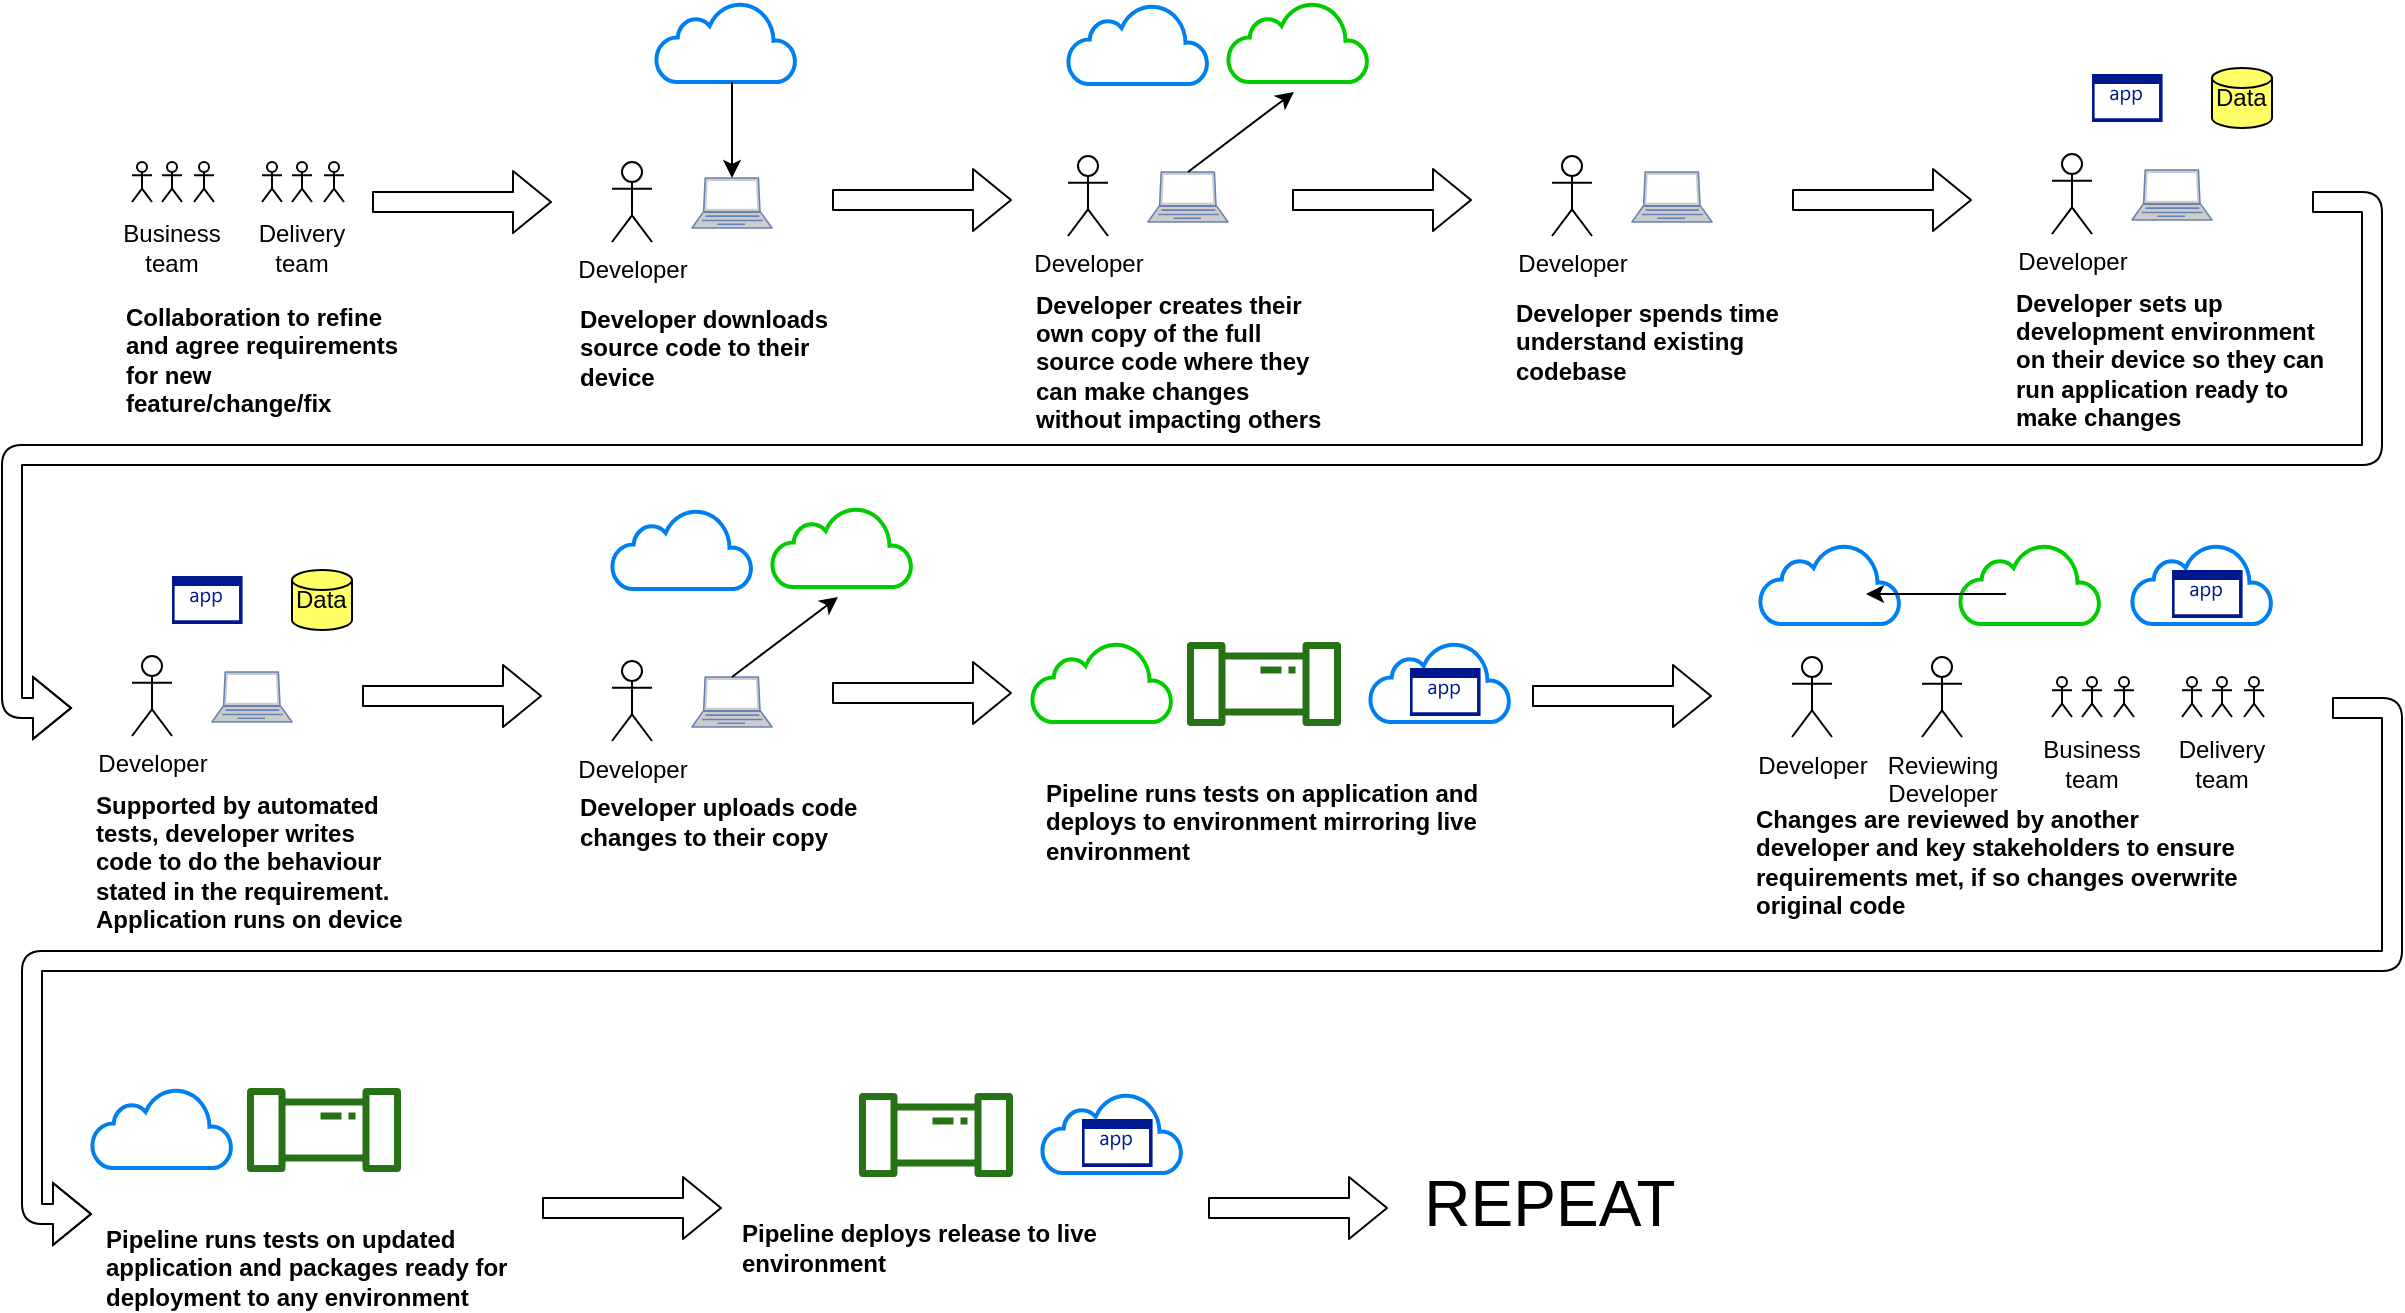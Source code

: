<mxfile version="13.6.0" type="github">
  <diagram id="_vr3RICttk88R7qIcpim" name="Page-1">
    <mxGraphModel dx="2249" dy="713" grid="1" gridSize="10" guides="1" tooltips="1" connect="1" arrows="1" fold="1" page="1" pageScale="1" pageWidth="827" pageHeight="1169" math="0" shadow="0">
      <root>
        <mxCell id="0" />
        <mxCell id="1" parent="0" />
        <mxCell id="tuvbX5fWczmDkE51qgNE-1" value="Developer" style="shape=umlActor;verticalLabelPosition=bottom;verticalAlign=top;html=1;outlineConnect=0;" vertex="1" parent="1">
          <mxGeometry x="-520" y="90" width="20" height="40" as="geometry" />
        </mxCell>
        <mxCell id="tuvbX5fWczmDkE51qgNE-3" value="" style="shape=umlActor;verticalLabelPosition=bottom;verticalAlign=top;html=1;outlineConnect=0;fontSize=11;" vertex="1" parent="1">
          <mxGeometry x="-695" y="90" width="10" height="20" as="geometry" />
        </mxCell>
        <mxCell id="tuvbX5fWczmDkE51qgNE-4" value="" style="shape=umlActor;verticalLabelPosition=bottom;verticalAlign=top;html=1;outlineConnect=0;fontSize=11;" vertex="1" parent="1">
          <mxGeometry x="-680" y="90" width="10" height="20" as="geometry" />
        </mxCell>
        <mxCell id="tuvbX5fWczmDkE51qgNE-5" value="" style="shape=umlActor;verticalLabelPosition=bottom;verticalAlign=top;html=1;outlineConnect=0;fontSize=11;" vertex="1" parent="1">
          <mxGeometry x="-664" y="90" width="10" height="20" as="geometry" />
        </mxCell>
        <mxCell id="tuvbX5fWczmDkE51qgNE-6" value="Delivery team" style="text;html=1;strokeColor=none;fillColor=none;align=center;verticalAlign=middle;whiteSpace=wrap;rounded=0;" vertex="1" parent="1">
          <mxGeometry x="-705" y="123" width="60" height="20" as="geometry" />
        </mxCell>
        <mxCell id="tuvbX5fWczmDkE51qgNE-7" value="" style="shape=umlActor;verticalLabelPosition=bottom;verticalAlign=top;html=1;outlineConnect=0;fontSize=11;" vertex="1" parent="1">
          <mxGeometry x="-760" y="90" width="10" height="20" as="geometry" />
        </mxCell>
        <mxCell id="tuvbX5fWczmDkE51qgNE-8" value="" style="shape=umlActor;verticalLabelPosition=bottom;verticalAlign=top;html=1;outlineConnect=0;fontSize=11;" vertex="1" parent="1">
          <mxGeometry x="-745" y="90" width="10" height="20" as="geometry" />
        </mxCell>
        <mxCell id="tuvbX5fWczmDkE51qgNE-9" value="" style="shape=umlActor;verticalLabelPosition=bottom;verticalAlign=top;html=1;outlineConnect=0;fontSize=11;" vertex="1" parent="1">
          <mxGeometry x="-729" y="90" width="10" height="20" as="geometry" />
        </mxCell>
        <mxCell id="tuvbX5fWczmDkE51qgNE-10" value="Business team" style="text;html=1;strokeColor=none;fillColor=none;align=center;verticalAlign=middle;whiteSpace=wrap;rounded=0;" vertex="1" parent="1">
          <mxGeometry x="-770" y="123" width="60" height="20" as="geometry" />
        </mxCell>
        <mxCell id="tuvbX5fWczmDkE51qgNE-14" value="" style="shape=flexArrow;endArrow=classic;html=1;strokeColor=none;" edge="1" parent="1" source="tuvbX5fWczmDkE51qgNE-13">
          <mxGeometry width="50" height="50" relative="1" as="geometry">
            <mxPoint x="-705" y="173" as="sourcePoint" />
            <mxPoint x="-690" y="233" as="targetPoint" />
          </mxGeometry>
        </mxCell>
        <mxCell id="tuvbX5fWczmDkE51qgNE-17" value="" style="shape=flexArrow;endArrow=classic;html=1;" edge="1" parent="1">
          <mxGeometry width="50" height="50" relative="1" as="geometry">
            <mxPoint x="-640" y="110" as="sourcePoint" />
            <mxPoint x="-550" y="110" as="targetPoint" />
          </mxGeometry>
        </mxCell>
        <mxCell id="tuvbX5fWczmDkE51qgNE-19" value="" style="html=1;verticalLabelPosition=bottom;align=center;labelBackgroundColor=#ffffff;verticalAlign=top;strokeWidth=2;strokeColor=#0080F0;shadow=0;dashed=0;shape=mxgraph.ios7.icons.cloud;" vertex="1" parent="1">
          <mxGeometry x="-498" y="10" width="70" height="40" as="geometry" />
        </mxCell>
        <mxCell id="tuvbX5fWczmDkE51qgNE-18" value="" style="shape=image;html=1;verticalAlign=top;verticalLabelPosition=bottom;labelBackgroundColor=#ffffff;imageAspect=0;aspect=fixed;image=https://cdn2.iconfinder.com/data/icons/picol-vector/32/source_code-128.png" vertex="1" parent="1">
          <mxGeometry x="-475" y="20" width="30" height="30" as="geometry" />
        </mxCell>
        <mxCell id="tuvbX5fWczmDkE51qgNE-20" value="" style="fontColor=#0066CC;verticalAlign=top;verticalLabelPosition=bottom;labelPosition=center;align=center;html=1;outlineConnect=0;fillColor=#CCCCCC;strokeColor=#6881B3;gradientColor=none;gradientDirection=north;strokeWidth=2;shape=mxgraph.networks.laptop;" vertex="1" parent="1">
          <mxGeometry x="-480" y="98" width="40" height="25" as="geometry" />
        </mxCell>
        <mxCell id="tuvbX5fWczmDkE51qgNE-21" value="" style="endArrow=classic;html=1;exitX=0.5;exitY=1;exitDx=0;exitDy=0;entryX=0.5;entryY=0;entryDx=0;entryDy=0;entryPerimeter=0;" edge="1" parent="1" source="tuvbX5fWczmDkE51qgNE-18" target="tuvbX5fWczmDkE51qgNE-20">
          <mxGeometry width="50" height="50" relative="1" as="geometry">
            <mxPoint x="-220" y="93" as="sourcePoint" />
            <mxPoint x="-170" y="43" as="targetPoint" />
          </mxGeometry>
        </mxCell>
        <mxCell id="tuvbX5fWczmDkE51qgNE-22" value="Developer downloads source code to their device" style="text;html=1;strokeColor=none;fillColor=none;align=left;verticalAlign=middle;whiteSpace=wrap;rounded=0;fontStyle=1" vertex="1" parent="1">
          <mxGeometry x="-538" y="173" width="150" height="20" as="geometry" />
        </mxCell>
        <mxCell id="tuvbX5fWczmDkE51qgNE-23" value="" style="shape=flexArrow;endArrow=classic;html=1;" edge="1" parent="1">
          <mxGeometry width="50" height="50" relative="1" as="geometry">
            <mxPoint x="-410" y="109" as="sourcePoint" />
            <mxPoint x="-320" y="109" as="targetPoint" />
          </mxGeometry>
        </mxCell>
        <mxCell id="tuvbX5fWczmDkE51qgNE-24" value="Developer spends time understand existing codebase" style="text;html=1;strokeColor=none;fillColor=none;align=left;verticalAlign=middle;whiteSpace=wrap;rounded=0;fontStyle=1" vertex="1" parent="1">
          <mxGeometry x="-70" y="170" width="150" height="20" as="geometry" />
        </mxCell>
        <mxCell id="tuvbX5fWczmDkE51qgNE-25" value="Developer" style="shape=umlActor;verticalLabelPosition=bottom;verticalAlign=top;html=1;outlineConnect=0;" vertex="1" parent="1">
          <mxGeometry x="-50" y="87" width="20" height="40" as="geometry" />
        </mxCell>
        <mxCell id="tuvbX5fWczmDkE51qgNE-26" value="" style="fontColor=#0066CC;verticalAlign=top;verticalLabelPosition=bottom;labelPosition=center;align=center;html=1;outlineConnect=0;fillColor=#CCCCCC;strokeColor=#6881B3;gradientColor=none;gradientDirection=north;strokeWidth=2;shape=mxgraph.networks.laptop;" vertex="1" parent="1">
          <mxGeometry x="-10" y="95" width="40" height="25" as="geometry" />
        </mxCell>
        <mxCell id="tuvbX5fWczmDkE51qgNE-27" value="" style="shape=image;html=1;verticalAlign=top;verticalLabelPosition=bottom;labelBackgroundColor=#ffffff;imageAspect=0;aspect=fixed;image=https://cdn2.iconfinder.com/data/icons/font-awesome/1792/question-128.png;align=left;" vertex="1" parent="1">
          <mxGeometry x="-54" y="50" width="28" height="28" as="geometry" />
        </mxCell>
        <mxCell id="tuvbX5fWczmDkE51qgNE-28" value="Developer sets up development environment on their device so they can run application ready to make changes" style="text;html=1;strokeColor=none;fillColor=none;align=left;verticalAlign=middle;whiteSpace=wrap;rounded=0;fontStyle=1" vertex="1" parent="1">
          <mxGeometry x="180" y="179" width="160" height="20" as="geometry" />
        </mxCell>
        <mxCell id="tuvbX5fWczmDkE51qgNE-29" value="Developer" style="shape=umlActor;verticalLabelPosition=bottom;verticalAlign=top;html=1;outlineConnect=0;" vertex="1" parent="1">
          <mxGeometry x="200" y="86" width="20" height="40" as="geometry" />
        </mxCell>
        <mxCell id="tuvbX5fWczmDkE51qgNE-30" value="" style="fontColor=#0066CC;verticalAlign=top;verticalLabelPosition=bottom;labelPosition=center;align=center;html=1;outlineConnect=0;fillColor=#CCCCCC;strokeColor=#6881B3;gradientColor=none;gradientDirection=north;strokeWidth=2;shape=mxgraph.networks.laptop;" vertex="1" parent="1">
          <mxGeometry x="240" y="94" width="40" height="25" as="geometry" />
        </mxCell>
        <mxCell id="tuvbX5fWczmDkE51qgNE-33" value="" style="aspect=fixed;pointerEvents=1;shadow=0;dashed=0;html=1;strokeColor=none;labelPosition=center;verticalLabelPosition=bottom;verticalAlign=top;align=center;fillColor=#00188D;shape=mxgraph.mscae.enterprise.application" vertex="1" parent="1">
          <mxGeometry x="220" y="46" width="35.29" height="24" as="geometry" />
        </mxCell>
        <mxCell id="tuvbX5fWczmDkE51qgNE-34" value="" style="shape=flexArrow;endArrow=classic;html=1;" edge="1" parent="1">
          <mxGeometry width="50" height="50" relative="1" as="geometry">
            <mxPoint x="-180" y="109" as="sourcePoint" />
            <mxPoint x="-90" y="109" as="targetPoint" />
          </mxGeometry>
        </mxCell>
        <mxCell id="tuvbX5fWczmDkE51qgNE-35" value="Data" style="shape=cylinder2;whiteSpace=wrap;html=1;boundedLbl=1;backgroundOutline=1;size=5;align=left;fillColor=#FFFF66;" vertex="1" parent="1">
          <mxGeometry x="280" y="43" width="30" height="30" as="geometry" />
        </mxCell>
        <mxCell id="tuvbX5fWczmDkE51qgNE-41" value="" style="shape=flexArrow;endArrow=classic;html=1;edgeStyle=entityRelationEdgeStyle;" edge="1" parent="1">
          <mxGeometry width="50" height="50" relative="1" as="geometry">
            <mxPoint x="330" y="110" as="sourcePoint" />
            <mxPoint x="-790" y="363" as="targetPoint" />
          </mxGeometry>
        </mxCell>
        <mxCell id="tuvbX5fWczmDkE51qgNE-44" value="Supported by automated tests, developer writes code to do the behaviour stated in the requirement.&amp;nbsp; Application runs on device" style="text;html=1;strokeColor=none;fillColor=none;align=left;verticalAlign=middle;whiteSpace=wrap;rounded=0;fontStyle=1" vertex="1" parent="1">
          <mxGeometry x="-780" y="430" width="160" height="20" as="geometry" />
        </mxCell>
        <mxCell id="tuvbX5fWczmDkE51qgNE-45" value="Developer" style="shape=umlActor;verticalLabelPosition=bottom;verticalAlign=top;html=1;outlineConnect=0;" vertex="1" parent="1">
          <mxGeometry x="-760" y="337" width="20" height="40" as="geometry" />
        </mxCell>
        <mxCell id="tuvbX5fWczmDkE51qgNE-46" value="" style="fontColor=#0066CC;verticalAlign=top;verticalLabelPosition=bottom;labelPosition=center;align=center;html=1;outlineConnect=0;fillColor=#CCCCCC;strokeColor=#6881B3;gradientColor=none;gradientDirection=north;strokeWidth=2;shape=mxgraph.networks.laptop;" vertex="1" parent="1">
          <mxGeometry x="-720" y="345" width="40" height="25" as="geometry" />
        </mxCell>
        <mxCell id="tuvbX5fWczmDkE51qgNE-47" value="" style="aspect=fixed;pointerEvents=1;shadow=0;dashed=0;html=1;strokeColor=none;labelPosition=center;verticalLabelPosition=bottom;verticalAlign=top;align=center;fillColor=#00188D;shape=mxgraph.mscae.enterprise.application" vertex="1" parent="1">
          <mxGeometry x="-740" y="297" width="35.29" height="24" as="geometry" />
        </mxCell>
        <mxCell id="tuvbX5fWczmDkE51qgNE-48" value="Data" style="shape=cylinder2;whiteSpace=wrap;html=1;boundedLbl=1;backgroundOutline=1;size=5;align=left;fillColor=#FFFF66;" vertex="1" parent="1">
          <mxGeometry x="-680" y="294" width="30" height="30" as="geometry" />
        </mxCell>
        <mxCell id="tuvbX5fWczmDkE51qgNE-49" value="" style="shape=image;html=1;verticalAlign=top;verticalLabelPosition=bottom;labelBackgroundColor=#ffffff;imageAspect=0;aspect=fixed;image=https://cdn0.iconfinder.com/data/icons/icocentre-free-icons/152/f-code-icon_128-128.png;strokeColor=#000000;fillColor=#FFFF66;fontColor=#000000;align=left;" vertex="1" parent="1">
          <mxGeometry x="-788" y="293" width="28" height="28" as="geometry" />
        </mxCell>
        <mxCell id="tuvbX5fWczmDkE51qgNE-50" value="Developer" style="shape=umlActor;verticalLabelPosition=bottom;verticalAlign=top;html=1;outlineConnect=0;" vertex="1" parent="1">
          <mxGeometry x="-292" y="87" width="20" height="40" as="geometry" />
        </mxCell>
        <mxCell id="tuvbX5fWczmDkE51qgNE-51" value="" style="html=1;verticalLabelPosition=bottom;align=center;labelBackgroundColor=#ffffff;verticalAlign=top;strokeWidth=2;strokeColor=#0080F0;shadow=0;dashed=0;shape=mxgraph.ios7.icons.cloud;" vertex="1" parent="1">
          <mxGeometry x="-292" y="11" width="70" height="40" as="geometry" />
        </mxCell>
        <mxCell id="tuvbX5fWczmDkE51qgNE-52" value="" style="shape=image;html=1;verticalAlign=top;verticalLabelPosition=bottom;labelBackgroundColor=#ffffff;imageAspect=0;aspect=fixed;image=https://cdn2.iconfinder.com/data/icons/picol-vector/32/source_code-128.png" vertex="1" parent="1">
          <mxGeometry x="-269" y="21" width="30" height="30" as="geometry" />
        </mxCell>
        <mxCell id="tuvbX5fWczmDkE51qgNE-53" value="" style="fontColor=#0066CC;verticalAlign=top;verticalLabelPosition=bottom;labelPosition=center;align=center;html=1;outlineConnect=0;fillColor=#CCCCCC;strokeColor=#6881B3;gradientColor=none;gradientDirection=north;strokeWidth=2;shape=mxgraph.networks.laptop;" vertex="1" parent="1">
          <mxGeometry x="-252" y="95" width="40" height="25" as="geometry" />
        </mxCell>
        <mxCell id="tuvbX5fWczmDkE51qgNE-54" value="" style="endArrow=none;html=1;exitX=0.471;exitY=1.125;exitDx=0;exitDy=0;entryX=0.5;entryY=0;entryDx=0;entryDy=0;entryPerimeter=0;startArrow=classic;startFill=1;endFill=0;exitPerimeter=0;" edge="1" parent="1" source="tuvbX5fWczmDkE51qgNE-56" target="tuvbX5fWczmDkE51qgNE-53">
          <mxGeometry width="50" height="50" relative="1" as="geometry">
            <mxPoint x="8" y="90" as="sourcePoint" />
            <mxPoint x="58" y="40" as="targetPoint" />
          </mxGeometry>
        </mxCell>
        <mxCell id="tuvbX5fWczmDkE51qgNE-55" value="Developer creates their own copy of the full source code where they can make changes without impacting others" style="text;html=1;strokeColor=none;fillColor=none;align=left;verticalAlign=middle;whiteSpace=wrap;rounded=0;fontStyle=1" vertex="1" parent="1">
          <mxGeometry x="-310" y="180" width="150" height="20" as="geometry" />
        </mxCell>
        <mxCell id="tuvbX5fWczmDkE51qgNE-56" value="" style="html=1;verticalLabelPosition=bottom;align=center;labelBackgroundColor=#ffffff;verticalAlign=top;strokeWidth=2;shadow=0;dashed=0;shape=mxgraph.ios7.icons.cloud;strokeColor=#00CC00;" vertex="1" parent="1">
          <mxGeometry x="-212" y="10" width="70" height="40" as="geometry" />
        </mxCell>
        <mxCell id="tuvbX5fWczmDkE51qgNE-57" value="" style="shape=image;html=1;verticalAlign=top;verticalLabelPosition=bottom;labelBackgroundColor=#ffffff;imageAspect=0;aspect=fixed;image=https://cdn2.iconfinder.com/data/icons/picol-vector/32/source_code-128.png" vertex="1" parent="1">
          <mxGeometry x="-189" y="20" width="30" height="30" as="geometry" />
        </mxCell>
        <mxCell id="tuvbX5fWczmDkE51qgNE-58" value="" style="shape=flexArrow;endArrow=classic;html=1;" edge="1" parent="1">
          <mxGeometry width="50" height="50" relative="1" as="geometry">
            <mxPoint x="70" y="109" as="sourcePoint" />
            <mxPoint x="160" y="109" as="targetPoint" />
          </mxGeometry>
        </mxCell>
        <mxCell id="tuvbX5fWczmDkE51qgNE-59" value="" style="shape=flexArrow;endArrow=classic;html=1;" edge="1" parent="1">
          <mxGeometry width="50" height="50" relative="1" as="geometry">
            <mxPoint x="-645" y="357" as="sourcePoint" />
            <mxPoint x="-555" y="357" as="targetPoint" />
          </mxGeometry>
        </mxCell>
        <mxCell id="tuvbX5fWczmDkE51qgNE-60" value="Developer" style="shape=umlActor;verticalLabelPosition=bottom;verticalAlign=top;html=1;outlineConnect=0;" vertex="1" parent="1">
          <mxGeometry x="-520" y="339.5" width="20" height="40" as="geometry" />
        </mxCell>
        <mxCell id="tuvbX5fWczmDkE51qgNE-61" value="" style="html=1;verticalLabelPosition=bottom;align=center;labelBackgroundColor=#ffffff;verticalAlign=top;strokeWidth=2;strokeColor=#0080F0;shadow=0;dashed=0;shape=mxgraph.ios7.icons.cloud;" vertex="1" parent="1">
          <mxGeometry x="-520" y="263.5" width="70" height="40" as="geometry" />
        </mxCell>
        <mxCell id="tuvbX5fWczmDkE51qgNE-62" value="" style="shape=image;html=1;verticalAlign=top;verticalLabelPosition=bottom;labelBackgroundColor=#ffffff;imageAspect=0;aspect=fixed;image=https://cdn2.iconfinder.com/data/icons/picol-vector/32/source_code-128.png" vertex="1" parent="1">
          <mxGeometry x="-497" y="273.5" width="30" height="30" as="geometry" />
        </mxCell>
        <mxCell id="tuvbX5fWczmDkE51qgNE-63" value="" style="fontColor=#0066CC;verticalAlign=top;verticalLabelPosition=bottom;labelPosition=center;align=center;html=1;outlineConnect=0;fillColor=#CCCCCC;strokeColor=#6881B3;gradientColor=none;gradientDirection=north;strokeWidth=2;shape=mxgraph.networks.laptop;" vertex="1" parent="1">
          <mxGeometry x="-480" y="347.5" width="40" height="25" as="geometry" />
        </mxCell>
        <mxCell id="tuvbX5fWczmDkE51qgNE-64" value="" style="endArrow=none;html=1;exitX=0.471;exitY=1.125;exitDx=0;exitDy=0;entryX=0.5;entryY=0;entryDx=0;entryDy=0;entryPerimeter=0;startArrow=classic;startFill=1;endFill=0;exitPerimeter=0;" edge="1" parent="1" source="tuvbX5fWczmDkE51qgNE-66" target="tuvbX5fWczmDkE51qgNE-63">
          <mxGeometry width="50" height="50" relative="1" as="geometry">
            <mxPoint x="-220" y="342.5" as="sourcePoint" />
            <mxPoint x="-170" y="292.5" as="targetPoint" />
          </mxGeometry>
        </mxCell>
        <mxCell id="tuvbX5fWczmDkE51qgNE-65" value="Developer uploads code changes to their copy" style="text;html=1;strokeColor=none;fillColor=none;align=left;verticalAlign=middle;whiteSpace=wrap;rounded=0;fontStyle=1" vertex="1" parent="1">
          <mxGeometry x="-538" y="410" width="150" height="20" as="geometry" />
        </mxCell>
        <mxCell id="tuvbX5fWczmDkE51qgNE-66" value="" style="html=1;verticalLabelPosition=bottom;align=center;labelBackgroundColor=#ffffff;verticalAlign=top;strokeWidth=2;shadow=0;dashed=0;shape=mxgraph.ios7.icons.cloud;strokeColor=#00CC00;" vertex="1" parent="1">
          <mxGeometry x="-440" y="262.5" width="70" height="40" as="geometry" />
        </mxCell>
        <mxCell id="tuvbX5fWczmDkE51qgNE-67" value="" style="shape=image;html=1;verticalAlign=top;verticalLabelPosition=bottom;labelBackgroundColor=#ffffff;imageAspect=0;aspect=fixed;image=https://cdn2.iconfinder.com/data/icons/picol-vector/32/source_code-128.png" vertex="1" parent="1">
          <mxGeometry x="-417" y="272.5" width="30" height="30" as="geometry" />
        </mxCell>
        <mxCell id="tuvbX5fWczmDkE51qgNE-76" value="Developer" style="shape=umlActor;verticalLabelPosition=bottom;verticalAlign=top;html=1;outlineConnect=0;" vertex="1" parent="1">
          <mxGeometry x="70" y="337.5" width="20" height="40" as="geometry" />
        </mxCell>
        <mxCell id="tuvbX5fWczmDkE51qgNE-77" value="" style="html=1;verticalLabelPosition=bottom;align=center;labelBackgroundColor=#ffffff;verticalAlign=top;strokeWidth=2;strokeColor=#0080F0;shadow=0;dashed=0;shape=mxgraph.ios7.icons.cloud;" vertex="1" parent="1">
          <mxGeometry x="54" y="281" width="70" height="40" as="geometry" />
        </mxCell>
        <mxCell id="tuvbX5fWczmDkE51qgNE-78" value="" style="shape=image;html=1;verticalAlign=top;verticalLabelPosition=bottom;labelBackgroundColor=#ffffff;imageAspect=0;aspect=fixed;image=https://cdn2.iconfinder.com/data/icons/picol-vector/32/source_code-128.png" vertex="1" parent="1">
          <mxGeometry x="77" y="291" width="30" height="30" as="geometry" />
        </mxCell>
        <mxCell id="tuvbX5fWczmDkE51qgNE-81" value="Changes are reviewed by another developer and key stakeholders to ensure requirements met, if so changes overwrite original code" style="text;html=1;strokeColor=none;fillColor=none;align=left;verticalAlign=middle;whiteSpace=wrap;rounded=0;fontStyle=1" vertex="1" parent="1">
          <mxGeometry x="50" y="430" width="250" height="20" as="geometry" />
        </mxCell>
        <mxCell id="tuvbX5fWczmDkE51qgNE-82" value="" style="html=1;verticalLabelPosition=bottom;align=center;labelBackgroundColor=#ffffff;verticalAlign=top;strokeWidth=2;shadow=0;dashed=0;shape=mxgraph.ios7.icons.cloud;strokeColor=#00CC00;" vertex="1" parent="1">
          <mxGeometry x="154" y="281" width="70" height="40" as="geometry" />
        </mxCell>
        <mxCell id="tuvbX5fWczmDkE51qgNE-83" value="" style="shape=image;html=1;verticalAlign=top;verticalLabelPosition=bottom;labelBackgroundColor=#ffffff;imageAspect=0;aspect=fixed;image=https://cdn2.iconfinder.com/data/icons/picol-vector/32/source_code-128.png" vertex="1" parent="1">
          <mxGeometry x="177" y="291" width="30" height="30" as="geometry" />
        </mxCell>
        <mxCell id="tuvbX5fWczmDkE51qgNE-84" value="" style="shape=flexArrow;endArrow=classic;html=1;" edge="1" parent="1">
          <mxGeometry width="50" height="50" relative="1" as="geometry">
            <mxPoint x="-410" y="355.5" as="sourcePoint" />
            <mxPoint x="-320" y="355.5" as="targetPoint" />
          </mxGeometry>
        </mxCell>
        <mxCell id="tuvbX5fWczmDkE51qgNE-85" value="Reviewing&lt;br&gt;Developer" style="shape=umlActor;verticalLabelPosition=bottom;verticalAlign=top;html=1;outlineConnect=0;" vertex="1" parent="1">
          <mxGeometry x="135" y="337.5" width="20" height="40" as="geometry" />
        </mxCell>
        <mxCell id="tuvbX5fWczmDkE51qgNE-86" value="" style="html=1;verticalLabelPosition=bottom;align=center;labelBackgroundColor=#ffffff;verticalAlign=top;strokeWidth=2;shadow=0;dashed=0;shape=mxgraph.ios7.icons.cloud;strokeColor=#00CC00;" vertex="1" parent="1">
          <mxGeometry x="-310" y="330" width="70" height="40" as="geometry" />
        </mxCell>
        <mxCell id="tuvbX5fWczmDkE51qgNE-87" value="" style="shape=image;html=1;verticalAlign=top;verticalLabelPosition=bottom;labelBackgroundColor=#ffffff;imageAspect=0;aspect=fixed;image=https://cdn2.iconfinder.com/data/icons/picol-vector/32/source_code-128.png" vertex="1" parent="1">
          <mxGeometry x="-287" y="340" width="30" height="30" as="geometry" />
        </mxCell>
        <mxCell id="tuvbX5fWczmDkE51qgNE-88" value="" style="outlineConnect=0;fontColor=#232F3E;gradientColor=none;fillColor=#277116;strokeColor=none;dashed=0;verticalLabelPosition=bottom;verticalAlign=top;align=center;html=1;fontSize=12;fontStyle=0;aspect=fixed;pointerEvents=1;shape=mxgraph.aws4.iot_analytics_pipeline;" vertex="1" parent="1">
          <mxGeometry x="-233" y="330" width="78" height="42" as="geometry" />
        </mxCell>
        <mxCell id="tuvbX5fWczmDkE51qgNE-89" value="" style="html=1;verticalLabelPosition=bottom;align=center;labelBackgroundColor=#ffffff;verticalAlign=top;strokeWidth=2;strokeColor=#0080F0;shadow=0;dashed=0;shape=mxgraph.ios7.icons.cloud;" vertex="1" parent="1">
          <mxGeometry x="-141" y="330" width="70" height="40" as="geometry" />
        </mxCell>
        <mxCell id="tuvbX5fWczmDkE51qgNE-90" value="" style="aspect=fixed;pointerEvents=1;shadow=0;dashed=0;html=1;strokeColor=none;labelPosition=center;verticalLabelPosition=bottom;verticalAlign=top;align=center;fillColor=#00188D;shape=mxgraph.mscae.enterprise.application" vertex="1" parent="1">
          <mxGeometry x="-121" y="343" width="35.29" height="24" as="geometry" />
        </mxCell>
        <mxCell id="tuvbX5fWczmDkE51qgNE-91" value="Pipeline runs tests on application and deploys to environment mirroring live environment" style="text;html=1;strokeColor=none;fillColor=none;align=left;verticalAlign=middle;whiteSpace=wrap;rounded=0;fontStyle=1" vertex="1" parent="1">
          <mxGeometry x="-305" y="410" width="235" height="20" as="geometry" />
        </mxCell>
        <mxCell id="tuvbX5fWczmDkE51qgNE-93" value="" style="shape=flexArrow;endArrow=classic;html=1;" edge="1" parent="1">
          <mxGeometry width="50" height="50" relative="1" as="geometry">
            <mxPoint x="-60" y="357" as="sourcePoint" />
            <mxPoint x="30" y="357" as="targetPoint" />
          </mxGeometry>
        </mxCell>
        <mxCell id="tuvbX5fWczmDkE51qgNE-94" value="" style="html=1;verticalLabelPosition=bottom;align=center;labelBackgroundColor=#ffffff;verticalAlign=top;strokeWidth=2;strokeColor=#0080F0;shadow=0;dashed=0;shape=mxgraph.ios7.icons.cloud;" vertex="1" parent="1">
          <mxGeometry x="240" y="281" width="70" height="40" as="geometry" />
        </mxCell>
        <mxCell id="tuvbX5fWczmDkE51qgNE-95" value="" style="aspect=fixed;pointerEvents=1;shadow=0;dashed=0;html=1;strokeColor=none;labelPosition=center;verticalLabelPosition=bottom;verticalAlign=top;align=center;fillColor=#00188D;shape=mxgraph.mscae.enterprise.application" vertex="1" parent="1">
          <mxGeometry x="260" y="294" width="35.29" height="24" as="geometry" />
        </mxCell>
        <mxCell id="tuvbX5fWczmDkE51qgNE-96" value="" style="shape=umlActor;verticalLabelPosition=bottom;verticalAlign=top;html=1;outlineConnect=0;fontSize=11;" vertex="1" parent="1">
          <mxGeometry x="265" y="347.5" width="10" height="20" as="geometry" />
        </mxCell>
        <mxCell id="tuvbX5fWczmDkE51qgNE-97" value="" style="shape=umlActor;verticalLabelPosition=bottom;verticalAlign=top;html=1;outlineConnect=0;fontSize=11;" vertex="1" parent="1">
          <mxGeometry x="280" y="347.5" width="10" height="20" as="geometry" />
        </mxCell>
        <mxCell id="tuvbX5fWczmDkE51qgNE-98" value="" style="shape=umlActor;verticalLabelPosition=bottom;verticalAlign=top;html=1;outlineConnect=0;fontSize=11;" vertex="1" parent="1">
          <mxGeometry x="296" y="347.5" width="10" height="20" as="geometry" />
        </mxCell>
        <mxCell id="tuvbX5fWczmDkE51qgNE-99" value="Delivery team" style="text;html=1;strokeColor=none;fillColor=none;align=center;verticalAlign=middle;whiteSpace=wrap;rounded=0;" vertex="1" parent="1">
          <mxGeometry x="255" y="380.5" width="60" height="20" as="geometry" />
        </mxCell>
        <mxCell id="tuvbX5fWczmDkE51qgNE-100" value="" style="shape=umlActor;verticalLabelPosition=bottom;verticalAlign=top;html=1;outlineConnect=0;fontSize=11;" vertex="1" parent="1">
          <mxGeometry x="200" y="347.5" width="10" height="20" as="geometry" />
        </mxCell>
        <mxCell id="tuvbX5fWczmDkE51qgNE-101" value="" style="shape=umlActor;verticalLabelPosition=bottom;verticalAlign=top;html=1;outlineConnect=0;fontSize=11;" vertex="1" parent="1">
          <mxGeometry x="215" y="347.5" width="10" height="20" as="geometry" />
        </mxCell>
        <mxCell id="tuvbX5fWczmDkE51qgNE-102" value="" style="shape=umlActor;verticalLabelPosition=bottom;verticalAlign=top;html=1;outlineConnect=0;fontSize=11;" vertex="1" parent="1">
          <mxGeometry x="231" y="347.5" width="10" height="20" as="geometry" />
        </mxCell>
        <mxCell id="tuvbX5fWczmDkE51qgNE-103" value="Business team" style="text;html=1;strokeColor=none;fillColor=none;align=center;verticalAlign=middle;whiteSpace=wrap;rounded=0;" vertex="1" parent="1">
          <mxGeometry x="190" y="380.5" width="60" height="20" as="geometry" />
        </mxCell>
        <mxCell id="tuvbX5fWczmDkE51qgNE-104" value="" style="endArrow=classic;html=1;fontColor=#000000;exitX=0;exitY=0.5;exitDx=0;exitDy=0;entryX=1;entryY=0.5;entryDx=0;entryDy=0;" edge="1" parent="1" source="tuvbX5fWczmDkE51qgNE-83" target="tuvbX5fWczmDkE51qgNE-78">
          <mxGeometry width="50" height="50" relative="1" as="geometry">
            <mxPoint x="-276" y="211.5" as="sourcePoint" />
            <mxPoint x="134" y="309.5" as="targetPoint" />
          </mxGeometry>
        </mxCell>
        <mxCell id="tuvbX5fWczmDkE51qgNE-106" value="" style="shape=flexArrow;endArrow=classic;html=1;edgeStyle=entityRelationEdgeStyle;" edge="1" parent="1">
          <mxGeometry width="50" height="50" relative="1" as="geometry">
            <mxPoint x="340" y="363" as="sourcePoint" />
            <mxPoint x="-780" y="616" as="targetPoint" />
          </mxGeometry>
        </mxCell>
        <mxCell id="tuvbX5fWczmDkE51qgNE-107" value="" style="html=1;verticalLabelPosition=bottom;align=center;labelBackgroundColor=#ffffff;verticalAlign=top;strokeWidth=2;shadow=0;dashed=0;shape=mxgraph.ios7.icons.cloud;strokeColor=#0080F0;" vertex="1" parent="1">
          <mxGeometry x="-780" y="553" width="70" height="40" as="geometry" />
        </mxCell>
        <mxCell id="tuvbX5fWczmDkE51qgNE-108" value="" style="shape=image;html=1;verticalAlign=top;verticalLabelPosition=bottom;labelBackgroundColor=#ffffff;imageAspect=0;aspect=fixed;image=https://cdn2.iconfinder.com/data/icons/picol-vector/32/source_code-128.png" vertex="1" parent="1">
          <mxGeometry x="-757" y="563" width="30" height="30" as="geometry" />
        </mxCell>
        <mxCell id="tuvbX5fWczmDkE51qgNE-109" value="" style="outlineConnect=0;fontColor=#232F3E;gradientColor=none;fillColor=#277116;strokeColor=none;dashed=0;verticalLabelPosition=bottom;verticalAlign=top;align=center;html=1;fontSize=12;fontStyle=0;aspect=fixed;pointerEvents=1;shape=mxgraph.aws4.iot_analytics_pipeline;" vertex="1" parent="1">
          <mxGeometry x="-703" y="553" width="78" height="42" as="geometry" />
        </mxCell>
        <mxCell id="tuvbX5fWczmDkE51qgNE-112" value="Pipeline runs tests on updated application and packages ready for deployment to any environment" style="text;html=1;strokeColor=none;fillColor=none;align=left;verticalAlign=middle;whiteSpace=wrap;rounded=0;fontStyle=1" vertex="1" parent="1">
          <mxGeometry x="-775" y="633" width="235" height="20" as="geometry" />
        </mxCell>
        <mxCell id="tuvbX5fWczmDkE51qgNE-113" value="" style="shape=image;html=1;verticalAlign=top;verticalLabelPosition=bottom;labelBackgroundColor=#ffffff;imageAspect=0;aspect=fixed;image=https://cdn1.iconfinder.com/data/icons/feather-2/24/package-128.png;strokeColor=#0080F0;fillColor=#FFFF66;fontColor=#000000;align=left;" vertex="1" parent="1">
          <mxGeometry x="-610" y="555.5" width="45" height="45" as="geometry" />
        </mxCell>
        <mxCell id="tuvbX5fWczmDkE51qgNE-114" value="" style="shape=flexArrow;endArrow=classic;html=1;" edge="1" parent="1">
          <mxGeometry width="50" height="50" relative="1" as="geometry">
            <mxPoint x="-555" y="613" as="sourcePoint" />
            <mxPoint x="-465" y="613" as="targetPoint" />
          </mxGeometry>
        </mxCell>
        <mxCell id="tuvbX5fWczmDkE51qgNE-117" value="" style="outlineConnect=0;fontColor=#232F3E;gradientColor=none;fillColor=#277116;strokeColor=none;dashed=0;verticalLabelPosition=bottom;verticalAlign=top;align=center;html=1;fontSize=12;fontStyle=0;aspect=fixed;pointerEvents=1;shape=mxgraph.aws4.iot_analytics_pipeline;" vertex="1" parent="1">
          <mxGeometry x="-397" y="555.5" width="78" height="42" as="geometry" />
        </mxCell>
        <mxCell id="tuvbX5fWczmDkE51qgNE-118" value="" style="html=1;verticalLabelPosition=bottom;align=center;labelBackgroundColor=#ffffff;verticalAlign=top;strokeWidth=2;strokeColor=#0080F0;shadow=0;dashed=0;shape=mxgraph.ios7.icons.cloud;" vertex="1" parent="1">
          <mxGeometry x="-305" y="555.5" width="70" height="40" as="geometry" />
        </mxCell>
        <mxCell id="tuvbX5fWczmDkE51qgNE-119" value="" style="aspect=fixed;pointerEvents=1;shadow=0;dashed=0;html=1;strokeColor=none;labelPosition=center;verticalLabelPosition=bottom;verticalAlign=top;align=center;fillColor=#00188D;shape=mxgraph.mscae.enterprise.application" vertex="1" parent="1">
          <mxGeometry x="-285" y="568.5" width="35.29" height="24" as="geometry" />
        </mxCell>
        <mxCell id="tuvbX5fWczmDkE51qgNE-120" value="Pipeline deploys release to live environment" style="text;html=1;strokeColor=none;fillColor=none;align=left;verticalAlign=middle;whiteSpace=wrap;rounded=0;fontStyle=1" vertex="1" parent="1">
          <mxGeometry x="-457" y="623" width="235" height="20" as="geometry" />
        </mxCell>
        <mxCell id="tuvbX5fWczmDkE51qgNE-121" value="" style="shape=image;html=1;verticalAlign=top;verticalLabelPosition=bottom;labelBackgroundColor=#ffffff;imageAspect=0;aspect=fixed;image=https://cdn1.iconfinder.com/data/icons/feather-2/24/package-128.png;strokeColor=#0080F0;fillColor=#FFFF66;fontColor=#000000;align=left;" vertex="1" parent="1">
          <mxGeometry x="-453.5" y="555.5" width="45" height="45" as="geometry" />
        </mxCell>
        <mxCell id="tuvbX5fWczmDkE51qgNE-122" value="" style="shape=flexArrow;endArrow=classic;html=1;" edge="1" parent="1">
          <mxGeometry width="50" height="50" relative="1" as="geometry">
            <mxPoint x="-222" y="613" as="sourcePoint" />
            <mxPoint x="-132" y="613" as="targetPoint" />
          </mxGeometry>
        </mxCell>
        <mxCell id="tuvbX5fWczmDkE51qgNE-123" value="REPEAT" style="text;html=1;strokeColor=none;fillColor=none;align=center;verticalAlign=middle;whiteSpace=wrap;rounded=0;fontColor=#000000;fontSize=32;" vertex="1" parent="1">
          <mxGeometry x="-71" y="600.5" width="40" height="20" as="geometry" />
        </mxCell>
        <mxCell id="tuvbX5fWczmDkE51qgNE-13" value="Collaboration to refine and agree requirements for new feature/change/fix" style="text;html=1;strokeColor=none;fillColor=none;align=left;verticalAlign=middle;whiteSpace=wrap;rounded=0;fontStyle=1" vertex="1" parent="1">
          <mxGeometry x="-765" y="179" width="150" height="20" as="geometry" />
        </mxCell>
        <mxCell id="tuvbX5fWczmDkE51qgNE-124" value="" style="shape=flexArrow;endArrow=classic;html=1;strokeColor=none;" edge="1" parent="1" target="tuvbX5fWczmDkE51qgNE-13">
          <mxGeometry width="50" height="50" relative="1" as="geometry">
            <mxPoint x="-705" y="173" as="sourcePoint" />
            <mxPoint x="-690" y="233" as="targetPoint" />
          </mxGeometry>
        </mxCell>
      </root>
    </mxGraphModel>
  </diagram>
</mxfile>
